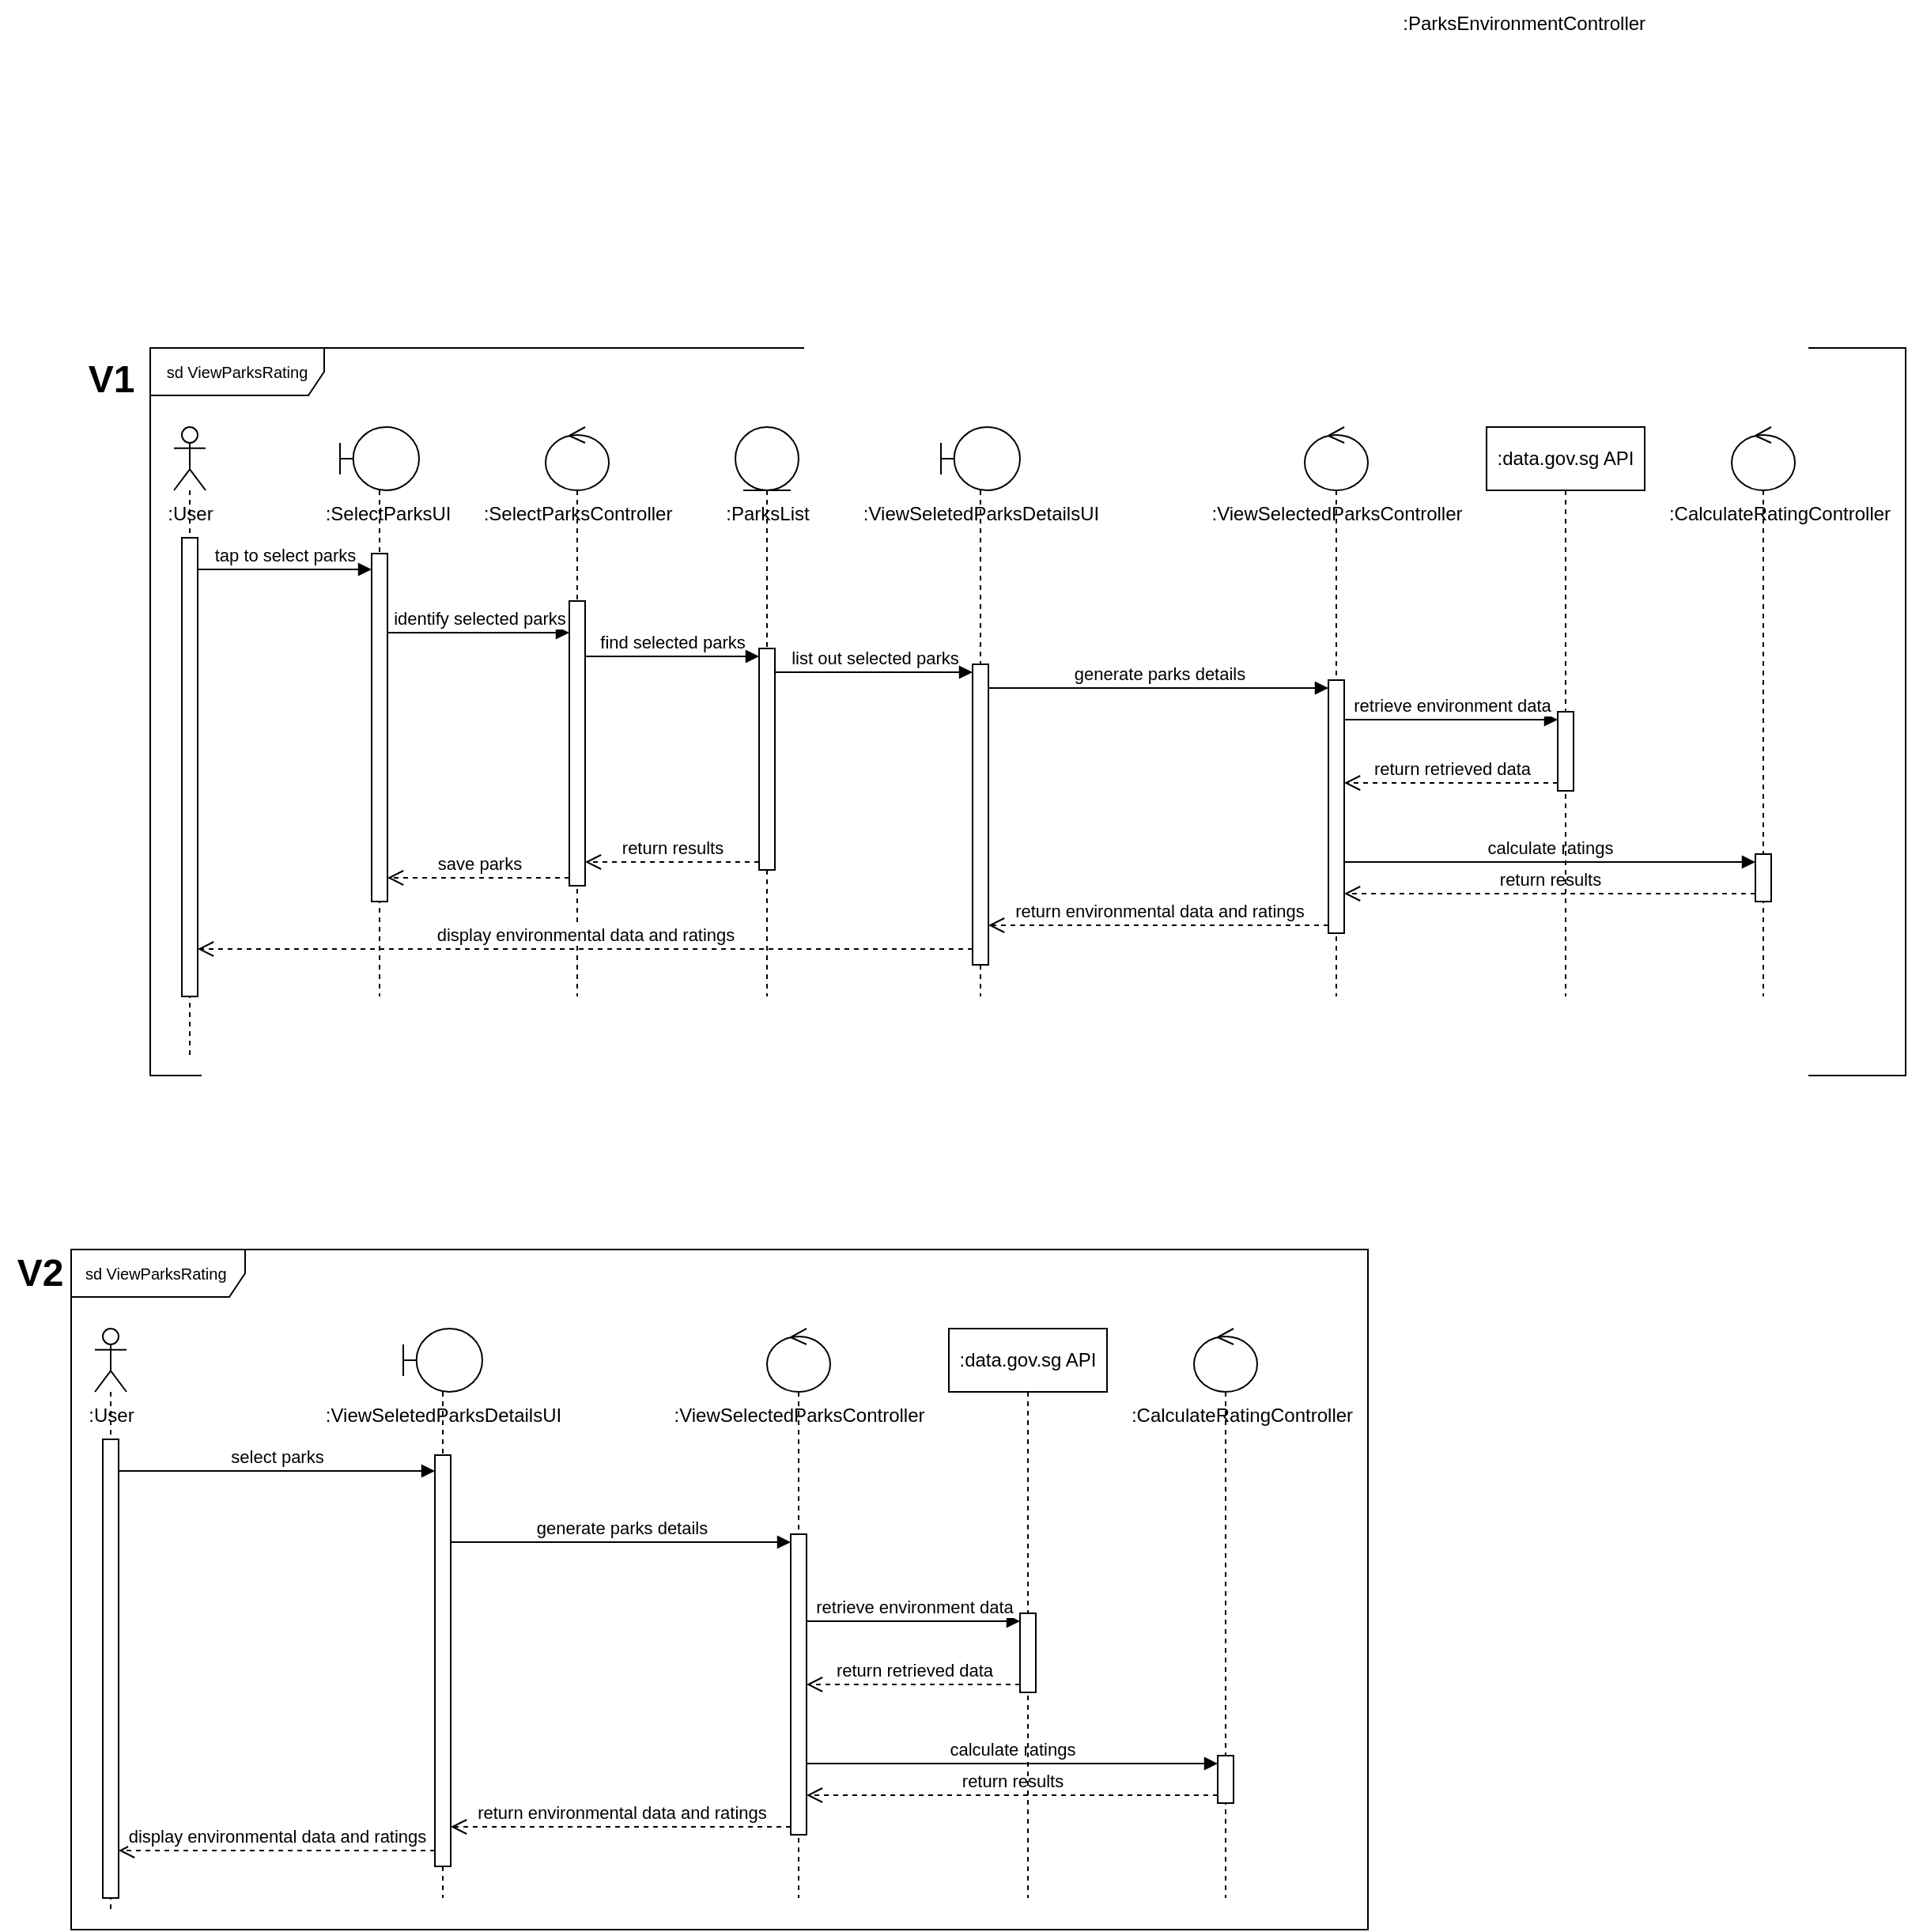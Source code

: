 <mxfile version="26.0.13" pages="2">
  <diagram name="ViewParksRating" id="2YBvvXClWsGukQMizWep">
    <mxGraphModel dx="2874" dy="780" grid="1" gridSize="10" guides="1" tooltips="1" connect="1" arrows="1" fold="1" page="1" pageScale="1" pageWidth="1200" pageHeight="1600" math="0" shadow="0">
      <root>
        <mxCell id="0" />
        <mxCell id="1" parent="0" />
        <mxCell id="URW-FmImd79woZnqxKxK-1" value="&lt;font style=&quot;font-size: 10px;&quot;&gt;sd ViewParksRating&lt;/font&gt;" style="shape=umlFrame;whiteSpace=wrap;html=1;pointerEvents=0;width=110;height=30;" parent="1" vertex="1">
          <mxGeometry x="-270" y="530" width="1110" height="460" as="geometry" />
        </mxCell>
        <mxCell id="URW-FmImd79woZnqxKxK-5" value="" style="shape=umlLifeline;perimeter=lifelinePerimeter;whiteSpace=wrap;html=1;container=1;dropTarget=0;collapsible=0;recursiveResize=0;outlineConnect=0;portConstraint=eastwest;newEdgeStyle={&quot;curved&quot;:0,&quot;rounded&quot;:0};participant=umlActor;" parent="1" vertex="1">
          <mxGeometry x="-255" y="580" width="20" height="400" as="geometry" />
        </mxCell>
        <mxCell id="URW-FmImd79woZnqxKxK-10" value="" style="html=1;points=[[0,0,0,0,5],[0,1,0,0,-5],[1,0,0,0,5],[1,1,0,0,-5]];perimeter=orthogonalPerimeter;outlineConnect=0;targetShapes=umlLifeline;portConstraint=eastwest;newEdgeStyle={&quot;curved&quot;:0,&quot;rounded&quot;:0};" parent="URW-FmImd79woZnqxKxK-5" vertex="1">
          <mxGeometry x="5" y="70" width="10" height="290" as="geometry" />
        </mxCell>
        <mxCell id="URW-FmImd79woZnqxKxK-7" value="" style="shape=umlLifeline;perimeter=lifelinePerimeter;whiteSpace=wrap;html=1;container=1;dropTarget=0;collapsible=0;recursiveResize=0;outlineConnect=0;portConstraint=eastwest;newEdgeStyle={&quot;curved&quot;:0,&quot;rounded&quot;:0};participant=umlBoundary;" parent="1" vertex="1">
          <mxGeometry x="-150" y="580" width="50" height="360" as="geometry" />
        </mxCell>
        <mxCell id="URW-FmImd79woZnqxKxK-15" value="" style="html=1;points=[[0,0,0,0,5],[0,1,0,0,-5],[1,0,0,0,5],[1,1,0,0,-5]];perimeter=orthogonalPerimeter;outlineConnect=0;targetShapes=umlLifeline;portConstraint=eastwest;newEdgeStyle={&quot;curved&quot;:0,&quot;rounded&quot;:0};" parent="URW-FmImd79woZnqxKxK-7" vertex="1">
          <mxGeometry x="20" y="80" width="10" height="220" as="geometry" />
        </mxCell>
        <mxCell id="URW-FmImd79woZnqxKxK-6" value=":User" style="text;html=1;align=center;verticalAlign=middle;resizable=0;points=[];autosize=1;strokeColor=none;fillColor=none;fontSize=12;" parent="1" vertex="1">
          <mxGeometry x="-270" y="620" width="50" height="30" as="geometry" />
        </mxCell>
        <mxCell id="URW-FmImd79woZnqxKxK-18" value=":SelectParksUI" style="text;html=1;align=center;verticalAlign=middle;resizable=0;points=[];autosize=1;strokeColor=none;fillColor=none;" parent="1" vertex="1">
          <mxGeometry x="-170" y="620" width="100" height="30" as="geometry" />
        </mxCell>
        <mxCell id="URW-FmImd79woZnqxKxK-22" value="" style="shape=umlLifeline;perimeter=lifelinePerimeter;whiteSpace=wrap;html=1;container=1;dropTarget=0;collapsible=0;recursiveResize=0;outlineConnect=0;portConstraint=eastwest;newEdgeStyle={&quot;curved&quot;:0,&quot;rounded&quot;:0};participant=umlControl;size=40;" parent="1" vertex="1">
          <mxGeometry x="-20" y="580" width="40" height="360" as="geometry" />
        </mxCell>
        <mxCell id="URW-FmImd79woZnqxKxK-31" value="" style="html=1;points=[[0,0,0,0,5],[0,1,0,0,-5],[1,0,0,0,5],[1,1,0,0,-5]];perimeter=orthogonalPerimeter;outlineConnect=0;targetShapes=umlLifeline;portConstraint=eastwest;newEdgeStyle={&quot;curved&quot;:0,&quot;rounded&quot;:0};" parent="URW-FmImd79woZnqxKxK-22" vertex="1">
          <mxGeometry x="15" y="110" width="10" height="180" as="geometry" />
        </mxCell>
        <mxCell id="URW-FmImd79woZnqxKxK-28" value=":ParksEnvironmentController&amp;nbsp;" style="text;html=1;align=center;verticalAlign=middle;resizable=0;points=[];autosize=1;strokeColor=none;fillColor=none;" parent="1" vertex="1">
          <mxGeometry x="510" y="310" width="180" height="30" as="geometry" />
        </mxCell>
        <mxCell id="URW-FmImd79woZnqxKxK-29" value=":SelectParksController" style="text;html=1;align=center;verticalAlign=middle;resizable=0;points=[];autosize=1;strokeColor=none;fillColor=none;" parent="1" vertex="1">
          <mxGeometry x="-70" y="620" width="140" height="30" as="geometry" />
        </mxCell>
        <mxCell id="URW-FmImd79woZnqxKxK-32" value="identify selected parks" style="html=1;verticalAlign=bottom;endArrow=block;curved=0;rounded=0;entryX=0;entryY=0;entryDx=0;entryDy=5;" parent="1" edge="1">
          <mxGeometry relative="1" as="geometry">
            <mxPoint x="-120" y="710.0" as="sourcePoint" />
            <mxPoint x="-5" y="710.0" as="targetPoint" />
          </mxGeometry>
        </mxCell>
        <mxCell id="URW-FmImd79woZnqxKxK-34" value="" style="shape=umlLifeline;perimeter=lifelinePerimeter;whiteSpace=wrap;html=1;container=1;dropTarget=0;collapsible=0;recursiveResize=0;outlineConnect=0;portConstraint=eastwest;newEdgeStyle={&quot;curved&quot;:0,&quot;rounded&quot;:0};participant=umlEntity;" parent="1" vertex="1">
          <mxGeometry x="100" y="580" width="40" height="360" as="geometry" />
        </mxCell>
        <mxCell id="rGYAIKC7JgB4Hh0c0iKE-3" value="" style="html=1;points=[[0,0,0,0,5],[0,1,0,0,-5],[1,0,0,0,5],[1,1,0,0,-5]];perimeter=orthogonalPerimeter;outlineConnect=0;targetShapes=umlLifeline;portConstraint=eastwest;newEdgeStyle={&quot;curved&quot;:0,&quot;rounded&quot;:0};" vertex="1" parent="URW-FmImd79woZnqxKxK-34">
          <mxGeometry x="15" y="140" width="10" height="140" as="geometry" />
        </mxCell>
        <mxCell id="URW-FmImd79woZnqxKxK-35" value=":ParksList" style="text;html=1;align=center;verticalAlign=middle;resizable=0;points=[];autosize=1;strokeColor=none;fillColor=none;" parent="1" vertex="1">
          <mxGeometry x="80" y="620" width="80" height="30" as="geometry" />
        </mxCell>
        <mxCell id="URW-FmImd79woZnqxKxK-36" value="" style="shape=umlLifeline;perimeter=lifelinePerimeter;whiteSpace=wrap;html=1;container=1;dropTarget=0;collapsible=0;recursiveResize=0;outlineConnect=0;portConstraint=eastwest;newEdgeStyle={&quot;curved&quot;:0,&quot;rounded&quot;:0};participant=umlBoundary;" parent="1" vertex="1">
          <mxGeometry x="230" y="580" width="50" height="360" as="geometry" />
        </mxCell>
        <mxCell id="rGYAIKC7JgB4Hh0c0iKE-12" value="" style="html=1;points=[[0,0,0,0,5],[0,1,0,0,-5],[1,0,0,0,5],[1,1,0,0,-5]];perimeter=orthogonalPerimeter;outlineConnect=0;targetShapes=umlLifeline;portConstraint=eastwest;newEdgeStyle={&quot;curved&quot;:0,&quot;rounded&quot;:0};" vertex="1" parent="URW-FmImd79woZnqxKxK-36">
          <mxGeometry x="20" y="150" width="10" height="190" as="geometry" />
        </mxCell>
        <mxCell id="URW-FmImd79woZnqxKxK-37" value=":ViewSeletedParksDetailsUI" style="text;html=1;align=center;verticalAlign=middle;resizable=0;points=[];autosize=1;strokeColor=none;fillColor=none;" parent="1" vertex="1">
          <mxGeometry x="170" y="620" width="170" height="30" as="geometry" />
        </mxCell>
        <mxCell id="URW-FmImd79woZnqxKxK-38" value="" style="shape=umlLifeline;perimeter=lifelinePerimeter;whiteSpace=wrap;html=1;container=1;dropTarget=0;collapsible=0;recursiveResize=0;outlineConnect=0;portConstraint=eastwest;newEdgeStyle={&quot;curved&quot;:0,&quot;rounded&quot;:0};participant=umlControl;" parent="1" vertex="1">
          <mxGeometry x="460" y="580" width="40" height="360" as="geometry" />
        </mxCell>
        <mxCell id="rGYAIKC7JgB4Hh0c0iKE-6" value="" style="html=1;points=[[0,0,0,0,5],[0,1,0,0,-5],[1,0,0,0,5],[1,1,0,0,-5]];perimeter=orthogonalPerimeter;outlineConnect=0;targetShapes=umlLifeline;portConstraint=eastwest;newEdgeStyle={&quot;curved&quot;:0,&quot;rounded&quot;:0};" vertex="1" parent="URW-FmImd79woZnqxKxK-38">
          <mxGeometry x="15" y="160" width="10" height="160" as="geometry" />
        </mxCell>
        <mxCell id="URW-FmImd79woZnqxKxK-39" value=":ViewSelectedParksController" style="text;html=1;align=center;verticalAlign=middle;resizable=0;points=[];autosize=1;strokeColor=none;fillColor=none;" parent="1" vertex="1">
          <mxGeometry x="390" y="620" width="180" height="30" as="geometry" />
        </mxCell>
        <mxCell id="rGYAIKC7JgB4Hh0c0iKE-1" value="" style="shape=umlLifeline;perimeter=lifelinePerimeter;whiteSpace=wrap;html=1;container=1;dropTarget=0;collapsible=0;recursiveResize=0;outlineConnect=0;portConstraint=eastwest;newEdgeStyle={&quot;curved&quot;:0,&quot;rounded&quot;:0};participant=umlControl;" vertex="1" parent="1">
          <mxGeometry x="730" y="580" width="40" height="360" as="geometry" />
        </mxCell>
        <mxCell id="rGYAIKC7JgB4Hh0c0iKE-15" value="" style="html=1;points=[[0,0,0,0,5],[0,1,0,0,-5],[1,0,0,0,5],[1,1,0,0,-5]];perimeter=orthogonalPerimeter;outlineConnect=0;targetShapes=umlLifeline;portConstraint=eastwest;newEdgeStyle={&quot;curved&quot;:0,&quot;rounded&quot;:0};" vertex="1" parent="rGYAIKC7JgB4Hh0c0iKE-1">
          <mxGeometry x="15" y="270" width="10" height="30" as="geometry" />
        </mxCell>
        <mxCell id="rGYAIKC7JgB4Hh0c0iKE-2" value=":CalculateRatingController" style="text;html=1;align=center;verticalAlign=middle;resizable=0;points=[];autosize=1;strokeColor=none;fillColor=none;" vertex="1" parent="1">
          <mxGeometry x="680" y="620" width="160" height="30" as="geometry" />
        </mxCell>
        <mxCell id="URW-FmImd79woZnqxKxK-27" value="return retrieved data" style="html=1;verticalAlign=bottom;endArrow=open;dashed=1;endSize=8;curved=0;rounded=0;exitX=0;exitY=1;exitDx=0;exitDy=-5;" parent="1" edge="1" target="rGYAIKC7JgB4Hh0c0iKE-6">
          <mxGeometry relative="1" as="geometry">
            <mxPoint x="550" y="835" as="targetPoint" />
            <mxPoint x="620" y="805" as="sourcePoint" />
          </mxGeometry>
        </mxCell>
        <mxCell id="URW-FmImd79woZnqxKxK-26" value="retrieve environment data" style="html=1;verticalAlign=bottom;endArrow=block;curved=0;rounded=0;entryX=0;entryY=0;entryDx=0;entryDy=5;" parent="1" edge="1" source="rGYAIKC7JgB4Hh0c0iKE-6">
          <mxGeometry relative="1" as="geometry">
            <mxPoint x="490" y="765" as="sourcePoint" />
            <mxPoint x="620" y="765" as="targetPoint" />
          </mxGeometry>
        </mxCell>
        <mxCell id="URW-FmImd79woZnqxKxK-33" value="save parks" style="html=1;verticalAlign=bottom;endArrow=open;dashed=1;endSize=8;curved=0;rounded=0;exitX=0;exitY=1;exitDx=0;exitDy=-5;" parent="1" source="URW-FmImd79woZnqxKxK-31" edge="1" target="URW-FmImd79woZnqxKxK-15">
          <mxGeometry relative="1" as="geometry">
            <mxPoint x="-75" y="765" as="targetPoint" />
          </mxGeometry>
        </mxCell>
        <mxCell id="rGYAIKC7JgB4Hh0c0iKE-4" value="find selected parks" style="html=1;verticalAlign=bottom;endArrow=block;curved=0;rounded=0;entryX=0;entryY=0;entryDx=0;entryDy=5;" edge="1" target="rGYAIKC7JgB4Hh0c0iKE-3" parent="1" source="URW-FmImd79woZnqxKxK-31">
          <mxGeometry relative="1" as="geometry">
            <mxPoint x="10" y="725" as="sourcePoint" />
            <mxPoint as="offset" />
          </mxGeometry>
        </mxCell>
        <mxCell id="rGYAIKC7JgB4Hh0c0iKE-5" value="return results" style="html=1;verticalAlign=bottom;endArrow=open;dashed=1;endSize=8;curved=0;rounded=0;exitX=0;exitY=1;exitDx=0;exitDy=-5;" edge="1" source="rGYAIKC7JgB4Hh0c0iKE-3" parent="1" target="URW-FmImd79woZnqxKxK-31">
          <mxGeometry relative="1" as="geometry">
            <mxPoint x="45" y="795" as="targetPoint" />
          </mxGeometry>
        </mxCell>
        <mxCell id="rGYAIKC7JgB4Hh0c0iKE-7" value="generate parks details" style="html=1;verticalAlign=bottom;endArrow=block;curved=0;rounded=0;entryX=0;entryY=0;entryDx=0;entryDy=5;" edge="1" target="rGYAIKC7JgB4Hh0c0iKE-6" parent="1" source="rGYAIKC7JgB4Hh0c0iKE-12">
          <mxGeometry relative="1" as="geometry">
            <mxPoint x="185" y="745" as="sourcePoint" />
          </mxGeometry>
        </mxCell>
        <mxCell id="rGYAIKC7JgB4Hh0c0iKE-8" value="return environmental data and ratings" style="html=1;verticalAlign=bottom;endArrow=open;dashed=1;endSize=8;curved=0;rounded=0;exitX=0;exitY=1;exitDx=0;exitDy=-5;" edge="1" source="rGYAIKC7JgB4Hh0c0iKE-6" parent="1" target="rGYAIKC7JgB4Hh0c0iKE-12">
          <mxGeometry relative="1" as="geometry">
            <mxPoint x="185" y="815" as="targetPoint" />
          </mxGeometry>
        </mxCell>
        <mxCell id="rGYAIKC7JgB4Hh0c0iKE-13" value="list out selected parks" style="html=1;verticalAlign=bottom;endArrow=block;curved=0;rounded=0;entryX=0;entryY=0;entryDx=0;entryDy=5;" edge="1" target="rGYAIKC7JgB4Hh0c0iKE-12" parent="1" source="rGYAIKC7JgB4Hh0c0iKE-3">
          <mxGeometry relative="1" as="geometry">
            <mxPoint x="160" y="760" as="sourcePoint" />
          </mxGeometry>
        </mxCell>
        <mxCell id="rGYAIKC7JgB4Hh0c0iKE-16" value="calculate ratings" style="html=1;verticalAlign=bottom;endArrow=block;curved=0;rounded=0;entryX=0;entryY=0;entryDx=0;entryDy=5;" edge="1" target="rGYAIKC7JgB4Hh0c0iKE-15" parent="1" source="rGYAIKC7JgB4Hh0c0iKE-6">
          <mxGeometry relative="1" as="geometry">
            <mxPoint x="675" y="795" as="sourcePoint" />
          </mxGeometry>
        </mxCell>
        <mxCell id="rGYAIKC7JgB4Hh0c0iKE-17" value="return results" style="html=1;verticalAlign=bottom;endArrow=open;dashed=1;endSize=8;curved=0;rounded=0;exitX=0;exitY=1;exitDx=0;exitDy=-5;" edge="1" source="rGYAIKC7JgB4Hh0c0iKE-15" parent="1" target="rGYAIKC7JgB4Hh0c0iKE-6">
          <mxGeometry relative="1" as="geometry">
            <mxPoint x="675" y="865" as="targetPoint" />
          </mxGeometry>
        </mxCell>
        <mxCell id="rGYAIKC7JgB4Hh0c0iKE-18" value="&lt;span style=&quot;text-wrap-mode: nowrap;&quot;&gt;:data.gov.sg API&lt;/span&gt;" style="shape=umlLifeline;perimeter=lifelinePerimeter;whiteSpace=wrap;html=1;container=1;dropTarget=0;collapsible=0;recursiveResize=0;outlineConnect=0;portConstraint=eastwest;newEdgeStyle={&quot;curved&quot;:0,&quot;rounded&quot;:0};" vertex="1" parent="1">
          <mxGeometry x="575" y="580" width="100" height="360" as="geometry" />
        </mxCell>
        <mxCell id="rGYAIKC7JgB4Hh0c0iKE-20" value="" style="html=1;points=[[0,0,0,0,5],[0,1,0,0,-5],[1,0,0,0,5],[1,1,0,0,-5]];perimeter=orthogonalPerimeter;outlineConnect=0;targetShapes=umlLifeline;portConstraint=eastwest;newEdgeStyle={&quot;curved&quot;:0,&quot;rounded&quot;:0};" vertex="1" parent="rGYAIKC7JgB4Hh0c0iKE-18">
          <mxGeometry x="45" y="180" width="10" height="50" as="geometry" />
        </mxCell>
        <mxCell id="rGYAIKC7JgB4Hh0c0iKE-23" value="tap to select parks" style="html=1;verticalAlign=bottom;endArrow=block;curved=0;rounded=0;" edge="1" parent="1">
          <mxGeometry width="80" relative="1" as="geometry">
            <mxPoint x="-240" y="670" as="sourcePoint" />
            <mxPoint x="-130" y="670" as="targetPoint" />
          </mxGeometry>
        </mxCell>
        <mxCell id="5LRAVT2KWVwg8xesLyph-1" value="display environmental data and ratings" style="html=1;verticalAlign=bottom;endArrow=open;dashed=1;endSize=8;curved=0;rounded=0;" edge="1" parent="1">
          <mxGeometry relative="1" as="geometry">
            <mxPoint x="-240" y="910" as="targetPoint" />
            <mxPoint x="250" y="910" as="sourcePoint" />
          </mxGeometry>
        </mxCell>
        <mxCell id="5LRAVT2KWVwg8xesLyph-2" value="&lt;font style=&quot;font-size: 10px;&quot;&gt;sd ViewParksRating&amp;nbsp;&lt;/font&gt;" style="shape=umlFrame;whiteSpace=wrap;html=1;pointerEvents=0;width=110;height=30;" vertex="1" parent="1">
          <mxGeometry x="-320" y="1100" width="820" height="430" as="geometry" />
        </mxCell>
        <mxCell id="5LRAVT2KWVwg8xesLyph-3" value="" style="shape=umlLifeline;perimeter=lifelinePerimeter;whiteSpace=wrap;html=1;container=1;dropTarget=0;collapsible=0;recursiveResize=0;outlineConnect=0;portConstraint=eastwest;newEdgeStyle={&quot;curved&quot;:0,&quot;rounded&quot;:0};participant=umlActor;" vertex="1" parent="1">
          <mxGeometry x="-305" y="1150" width="20" height="370" as="geometry" />
        </mxCell>
        <mxCell id="5LRAVT2KWVwg8xesLyph-4" value="" style="html=1;points=[[0,0,0,0,5],[0,1,0,0,-5],[1,0,0,0,5],[1,1,0,0,-5]];perimeter=orthogonalPerimeter;outlineConnect=0;targetShapes=umlLifeline;portConstraint=eastwest;newEdgeStyle={&quot;curved&quot;:0,&quot;rounded&quot;:0};" vertex="1" parent="5LRAVT2KWVwg8xesLyph-3">
          <mxGeometry x="5" y="70" width="10" height="290" as="geometry" />
        </mxCell>
        <mxCell id="5LRAVT2KWVwg8xesLyph-7" value=":User" style="text;html=1;align=center;verticalAlign=middle;resizable=0;points=[];autosize=1;strokeColor=none;fillColor=none;fontSize=12;" vertex="1" parent="1">
          <mxGeometry x="-320" y="1190" width="50" height="30" as="geometry" />
        </mxCell>
        <mxCell id="5LRAVT2KWVwg8xesLyph-16" value="" style="shape=umlLifeline;perimeter=lifelinePerimeter;whiteSpace=wrap;html=1;container=1;dropTarget=0;collapsible=0;recursiveResize=0;outlineConnect=0;portConstraint=eastwest;newEdgeStyle={&quot;curved&quot;:0,&quot;rounded&quot;:0};participant=umlBoundary;" vertex="1" parent="1">
          <mxGeometry x="-110" y="1150" width="50" height="360" as="geometry" />
        </mxCell>
        <mxCell id="5LRAVT2KWVwg8xesLyph-17" value="" style="html=1;points=[[0,0,0,0,5],[0,1,0,0,-5],[1,0,0,0,5],[1,1,0,0,-5]];perimeter=orthogonalPerimeter;outlineConnect=0;targetShapes=umlLifeline;portConstraint=eastwest;newEdgeStyle={&quot;curved&quot;:0,&quot;rounded&quot;:0};" vertex="1" parent="5LRAVT2KWVwg8xesLyph-16">
          <mxGeometry x="20" y="80" width="10" height="260" as="geometry" />
        </mxCell>
        <mxCell id="5LRAVT2KWVwg8xesLyph-18" value=":ViewSeletedParksDetailsUI" style="text;html=1;align=center;verticalAlign=middle;resizable=0;points=[];autosize=1;strokeColor=none;fillColor=none;" vertex="1" parent="1">
          <mxGeometry x="-170" y="1190" width="170" height="30" as="geometry" />
        </mxCell>
        <mxCell id="5LRAVT2KWVwg8xesLyph-19" value="" style="shape=umlLifeline;perimeter=lifelinePerimeter;whiteSpace=wrap;html=1;container=1;dropTarget=0;collapsible=0;recursiveResize=0;outlineConnect=0;portConstraint=eastwest;newEdgeStyle={&quot;curved&quot;:0,&quot;rounded&quot;:0};participant=umlControl;" vertex="1" parent="1">
          <mxGeometry x="120" y="1150" width="40" height="360" as="geometry" />
        </mxCell>
        <mxCell id="5LRAVT2KWVwg8xesLyph-20" value="" style="html=1;points=[[0,0,0,0,5],[0,1,0,0,-5],[1,0,0,0,5],[1,1,0,0,-5]];perimeter=orthogonalPerimeter;outlineConnect=0;targetShapes=umlLifeline;portConstraint=eastwest;newEdgeStyle={&quot;curved&quot;:0,&quot;rounded&quot;:0};" vertex="1" parent="5LRAVT2KWVwg8xesLyph-19">
          <mxGeometry x="15" y="130" width="10" height="190" as="geometry" />
        </mxCell>
        <mxCell id="5LRAVT2KWVwg8xesLyph-21" value=":ViewSelectedParksController" style="text;html=1;align=center;verticalAlign=middle;resizable=0;points=[];autosize=1;strokeColor=none;fillColor=none;" vertex="1" parent="1">
          <mxGeometry x="50" y="1190" width="180" height="30" as="geometry" />
        </mxCell>
        <mxCell id="5LRAVT2KWVwg8xesLyph-22" value="" style="shape=umlLifeline;perimeter=lifelinePerimeter;whiteSpace=wrap;html=1;container=1;dropTarget=0;collapsible=0;recursiveResize=0;outlineConnect=0;portConstraint=eastwest;newEdgeStyle={&quot;curved&quot;:0,&quot;rounded&quot;:0};participant=umlControl;" vertex="1" parent="1">
          <mxGeometry x="390" y="1150" width="40" height="360" as="geometry" />
        </mxCell>
        <mxCell id="5LRAVT2KWVwg8xesLyph-23" value="" style="html=1;points=[[0,0,0,0,5],[0,1,0,0,-5],[1,0,0,0,5],[1,1,0,0,-5]];perimeter=orthogonalPerimeter;outlineConnect=0;targetShapes=umlLifeline;portConstraint=eastwest;newEdgeStyle={&quot;curved&quot;:0,&quot;rounded&quot;:0};" vertex="1" parent="5LRAVT2KWVwg8xesLyph-22">
          <mxGeometry x="15" y="270" width="10" height="30" as="geometry" />
        </mxCell>
        <mxCell id="5LRAVT2KWVwg8xesLyph-24" value=":CalculateRatingController" style="text;html=1;align=center;verticalAlign=middle;resizable=0;points=[];autosize=1;strokeColor=none;fillColor=none;" vertex="1" parent="1">
          <mxGeometry x="340" y="1190" width="160" height="30" as="geometry" />
        </mxCell>
        <mxCell id="5LRAVT2KWVwg8xesLyph-25" value="return retrieved data" style="html=1;verticalAlign=bottom;endArrow=open;dashed=1;endSize=8;curved=0;rounded=0;exitX=0;exitY=1;exitDx=0;exitDy=-5;" edge="1" parent="1" target="5LRAVT2KWVwg8xesLyph-20">
          <mxGeometry relative="1" as="geometry">
            <mxPoint x="210" y="1405" as="targetPoint" />
            <mxPoint x="280" y="1375" as="sourcePoint" />
          </mxGeometry>
        </mxCell>
        <mxCell id="5LRAVT2KWVwg8xesLyph-26" value="retrieve environment data" style="html=1;verticalAlign=bottom;endArrow=block;curved=0;rounded=0;entryX=0;entryY=0;entryDx=0;entryDy=5;" edge="1" parent="1" source="5LRAVT2KWVwg8xesLyph-20">
          <mxGeometry relative="1" as="geometry">
            <mxPoint x="150" y="1335" as="sourcePoint" />
            <mxPoint x="280" y="1335" as="targetPoint" />
          </mxGeometry>
        </mxCell>
        <mxCell id="5LRAVT2KWVwg8xesLyph-30" value="generate parks details" style="html=1;verticalAlign=bottom;endArrow=block;curved=0;rounded=0;entryX=0;entryY=0;entryDx=0;entryDy=5;" edge="1" parent="1" source="5LRAVT2KWVwg8xesLyph-17" target="5LRAVT2KWVwg8xesLyph-20">
          <mxGeometry relative="1" as="geometry">
            <mxPoint x="-155" y="1315" as="sourcePoint" />
          </mxGeometry>
        </mxCell>
        <mxCell id="5LRAVT2KWVwg8xesLyph-31" value="return environmental data and ratings" style="html=1;verticalAlign=bottom;endArrow=open;dashed=1;endSize=8;curved=0;rounded=0;exitX=0;exitY=1;exitDx=0;exitDy=-5;" edge="1" parent="1" source="5LRAVT2KWVwg8xesLyph-20" target="5LRAVT2KWVwg8xesLyph-17">
          <mxGeometry relative="1" as="geometry">
            <mxPoint x="-155" y="1385" as="targetPoint" />
          </mxGeometry>
        </mxCell>
        <mxCell id="5LRAVT2KWVwg8xesLyph-33" value="calculate ratings" style="html=1;verticalAlign=bottom;endArrow=block;curved=0;rounded=0;entryX=0;entryY=0;entryDx=0;entryDy=5;" edge="1" parent="1" source="5LRAVT2KWVwg8xesLyph-20" target="5LRAVT2KWVwg8xesLyph-23">
          <mxGeometry relative="1" as="geometry">
            <mxPoint x="335" y="1365" as="sourcePoint" />
          </mxGeometry>
        </mxCell>
        <mxCell id="5LRAVT2KWVwg8xesLyph-34" value="return results" style="html=1;verticalAlign=bottom;endArrow=open;dashed=1;endSize=8;curved=0;rounded=0;exitX=0;exitY=1;exitDx=0;exitDy=-5;" edge="1" parent="1" source="5LRAVT2KWVwg8xesLyph-23" target="5LRAVT2KWVwg8xesLyph-20">
          <mxGeometry relative="1" as="geometry">
            <mxPoint x="335" y="1435" as="targetPoint" />
          </mxGeometry>
        </mxCell>
        <mxCell id="5LRAVT2KWVwg8xesLyph-35" value="&lt;span style=&quot;text-wrap-mode: nowrap;&quot;&gt;:data.gov.sg API&lt;/span&gt;" style="shape=umlLifeline;perimeter=lifelinePerimeter;whiteSpace=wrap;html=1;container=1;dropTarget=0;collapsible=0;recursiveResize=0;outlineConnect=0;portConstraint=eastwest;newEdgeStyle={&quot;curved&quot;:0,&quot;rounded&quot;:0};" vertex="1" parent="1">
          <mxGeometry x="235" y="1150" width="100" height="360" as="geometry" />
        </mxCell>
        <mxCell id="5LRAVT2KWVwg8xesLyph-36" value="" style="html=1;points=[[0,0,0,0,5],[0,1,0,0,-5],[1,0,0,0,5],[1,1,0,0,-5]];perimeter=orthogonalPerimeter;outlineConnect=0;targetShapes=umlLifeline;portConstraint=eastwest;newEdgeStyle={&quot;curved&quot;:0,&quot;rounded&quot;:0};" vertex="1" parent="5LRAVT2KWVwg8xesLyph-35">
          <mxGeometry x="45" y="180" width="10" height="50" as="geometry" />
        </mxCell>
        <mxCell id="5LRAVT2KWVwg8xesLyph-37" value="select parks" style="html=1;verticalAlign=bottom;endArrow=block;curved=0;rounded=0;" edge="1" parent="1" target="5LRAVT2KWVwg8xesLyph-17">
          <mxGeometry width="80" relative="1" as="geometry">
            <mxPoint x="-290" y="1240" as="sourcePoint" />
            <mxPoint x="-180" y="1240" as="targetPoint" />
          </mxGeometry>
        </mxCell>
        <mxCell id="5LRAVT2KWVwg8xesLyph-38" value="display environmental data and ratings" style="html=1;verticalAlign=bottom;endArrow=open;dashed=1;endSize=8;curved=0;rounded=0;" edge="1" parent="1" source="5LRAVT2KWVwg8xesLyph-17">
          <mxGeometry relative="1" as="geometry">
            <mxPoint x="-290" y="1480" as="targetPoint" />
            <mxPoint x="200" y="1480" as="sourcePoint" />
          </mxGeometry>
        </mxCell>
        <mxCell id="5LRAVT2KWVwg8xesLyph-42" value="&lt;b&gt;&lt;font style=&quot;font-size: 24px;&quot;&gt;V2&lt;/font&gt;&lt;/b&gt;" style="text;html=1;align=center;verticalAlign=middle;resizable=0;points=[];autosize=1;strokeColor=none;fillColor=none;" vertex="1" parent="1">
          <mxGeometry x="-365" y="1095" width="50" height="40" as="geometry" />
        </mxCell>
        <mxCell id="5LRAVT2KWVwg8xesLyph-43" value="&lt;b&gt;&lt;font style=&quot;font-size: 24px;&quot;&gt;V1&lt;/font&gt;&lt;/b&gt;" style="text;html=1;align=center;verticalAlign=middle;resizable=0;points=[];autosize=1;strokeColor=none;fillColor=none;" vertex="1" parent="1">
          <mxGeometry x="-320" y="530" width="50" height="40" as="geometry" />
        </mxCell>
      </root>
    </mxGraphModel>
  </diagram>
  <diagram id="0iObIfDYAEfxCj2d-u7H" name="Login">
    <mxGraphModel dx="2595" dy="650" grid="1" gridSize="10" guides="1" tooltips="1" connect="1" arrows="1" fold="1" page="1" pageScale="1" pageWidth="1200" pageHeight="1600" math="0" shadow="0">
      <root>
        <mxCell id="0" />
        <mxCell id="1" parent="0" />
        <mxCell id="km_z0ZgB3tQhdN6OHfxL-1" value="&lt;font style=&quot;font-size: 10px;&quot;&gt;sd Login&lt;/font&gt;" style="shape=umlFrame;whiteSpace=wrap;html=1;pointerEvents=0;width=110;height=30;" vertex="1" parent="1">
          <mxGeometry x="-390" y="530" width="640" height="550" as="geometry" />
        </mxCell>
        <mxCell id="km_z0ZgB3tQhdN6OHfxL-2" value="" style="shape=umlLifeline;perimeter=lifelinePerimeter;whiteSpace=wrap;html=1;container=1;dropTarget=0;collapsible=0;recursiveResize=0;outlineConnect=0;portConstraint=eastwest;newEdgeStyle={&quot;curved&quot;:0,&quot;rounded&quot;:0};participant=umlActor;" vertex="1" parent="1">
          <mxGeometry x="-265" y="580" width="20" height="490" as="geometry" />
        </mxCell>
        <mxCell id="km_z0ZgB3tQhdN6OHfxL-3" value="" style="html=1;points=[[0,0,0,0,5],[0,1,0,0,-5],[1,0,0,0,5],[1,1,0,0,-5]];perimeter=orthogonalPerimeter;outlineConnect=0;targetShapes=umlLifeline;portConstraint=eastwest;newEdgeStyle={&quot;curved&quot;:0,&quot;rounded&quot;:0};" vertex="1" parent="km_z0ZgB3tQhdN6OHfxL-2">
          <mxGeometry x="5" y="70" width="10" height="400" as="geometry" />
        </mxCell>
        <mxCell id="km_z0ZgB3tQhdN6OHfxL-4" value="" style="shape=umlLifeline;perimeter=lifelinePerimeter;whiteSpace=wrap;html=1;container=1;dropTarget=0;collapsible=0;recursiveResize=0;outlineConnect=0;portConstraint=eastwest;newEdgeStyle={&quot;curved&quot;:0,&quot;rounded&quot;:0};participant=umlBoundary;" vertex="1" parent="1">
          <mxGeometry x="-100" y="580" width="50" height="490" as="geometry" />
        </mxCell>
        <mxCell id="km_z0ZgB3tQhdN6OHfxL-5" value="" style="html=1;points=[[0,0,0,0,5],[0,1,0,0,-5],[1,0,0,0,5],[1,1,0,0,-5]];perimeter=orthogonalPerimeter;outlineConnect=0;targetShapes=umlLifeline;portConstraint=eastwest;newEdgeStyle={&quot;curved&quot;:0,&quot;rounded&quot;:0};" vertex="1" parent="km_z0ZgB3tQhdN6OHfxL-4">
          <mxGeometry x="20" y="90" width="10" height="170" as="geometry" />
        </mxCell>
        <mxCell id="km_z0ZgB3tQhdN6OHfxL-6" value=":User" style="text;html=1;align=center;verticalAlign=middle;resizable=0;points=[];autosize=1;strokeColor=none;fillColor=none;fontSize=12;" vertex="1" parent="1">
          <mxGeometry x="-280" y="620" width="50" height="30" as="geometry" />
        </mxCell>
        <mxCell id="km_z0ZgB3tQhdN6OHfxL-7" value=":LoginUI" style="text;html=1;align=center;verticalAlign=middle;resizable=0;points=[];autosize=1;strokeColor=none;fillColor=none;" vertex="1" parent="1">
          <mxGeometry x="-105" y="620" width="70" height="30" as="geometry" />
        </mxCell>
        <mxCell id="km_z0ZgB3tQhdN6OHfxL-8" value="" style="shape=umlLifeline;perimeter=lifelinePerimeter;whiteSpace=wrap;html=1;container=1;dropTarget=0;collapsible=0;recursiveResize=0;outlineConnect=0;portConstraint=eastwest;newEdgeStyle={&quot;curved&quot;:0,&quot;rounded&quot;:0};participant=umlControl;size=40;" vertex="1" parent="1">
          <mxGeometry x="30" y="580" width="40" height="490" as="geometry" />
        </mxCell>
        <mxCell id="km_z0ZgB3tQhdN6OHfxL-9" value="" style="html=1;points=[[0,0,0,0,5],[0,1,0,0,-5],[1,0,0,0,5],[1,1,0,0,-5]];perimeter=orthogonalPerimeter;outlineConnect=0;targetShapes=umlLifeline;portConstraint=eastwest;newEdgeStyle={&quot;curved&quot;:0,&quot;rounded&quot;:0};" vertex="1" parent="km_z0ZgB3tQhdN6OHfxL-8">
          <mxGeometry x="15" y="110" width="10" height="140" as="geometry" />
        </mxCell>
        <mxCell id="km_z0ZgB3tQhdN6OHfxL-10" value=":LoginController" style="text;html=1;align=center;verticalAlign=middle;resizable=0;points=[];autosize=1;strokeColor=none;fillColor=none;" vertex="1" parent="1">
          <mxGeometry x="-5" y="620" width="110" height="30" as="geometry" />
        </mxCell>
        <mxCell id="km_z0ZgB3tQhdN6OHfxL-11" value="validate user" style="html=1;verticalAlign=bottom;endArrow=block;curved=0;rounded=0;entryX=0;entryY=0;entryDx=0;entryDy=5;" edge="1" parent="1" source="km_z0ZgB3tQhdN6OHfxL-5" target="km_z0ZgB3tQhdN6OHfxL-9">
          <mxGeometry relative="1" as="geometry">
            <mxPoint x="-25" y="695" as="sourcePoint" />
          </mxGeometry>
        </mxCell>
        <mxCell id="km_z0ZgB3tQhdN6OHfxL-14" value=":GoogleAccountServer" style="text;html=1;align=center;verticalAlign=middle;resizable=0;points=[];autosize=1;strokeColor=none;fillColor=none;" vertex="1" parent="1">
          <mxGeometry x="90" y="620" width="140" height="30" as="geometry" />
        </mxCell>
        <mxCell id="km_z0ZgB3tQhdN6OHfxL-26" value="clear password box and inform&lt;div&gt;user email/pw incorrect&lt;/div&gt;" style="html=1;verticalAlign=bottom;endArrow=open;dashed=1;endSize=8;curved=0;rounded=0;" edge="1" parent="1">
          <mxGeometry x="-0.059" relative="1" as="geometry">
            <mxPoint x="-249.46" y="1030" as="targetPoint" />
            <mxPoint x="-79.46" y="1030" as="sourcePoint" />
            <mxPoint as="offset" />
          </mxGeometry>
        </mxCell>
        <mxCell id="km_z0ZgB3tQhdN6OHfxL-28" value="authencation" style="html=1;verticalAlign=bottom;endArrow=block;curved=0;rounded=0;" edge="1" parent="1">
          <mxGeometry relative="1" as="geometry">
            <mxPoint x="55" y="710" as="sourcePoint" />
            <mxPoint as="offset" />
            <mxPoint x="155" y="710" as="targetPoint" />
          </mxGeometry>
        </mxCell>
        <mxCell id="km_z0ZgB3tQhdN6OHfxL-29" value="authencation pass" style="html=1;verticalAlign=bottom;endArrow=open;dashed=1;endSize=8;curved=0;rounded=0;" edge="1" parent="1">
          <mxGeometry relative="1" as="geometry">
            <mxPoint x="55.54" y="900" as="targetPoint" />
            <mxPoint x="155.54" y="900.0" as="sourcePoint" />
            <mxPoint as="offset" />
          </mxGeometry>
        </mxCell>
        <mxCell id="km_z0ZgB3tQhdN6OHfxL-37" value="input email and password" style="html=1;verticalAlign=bottom;endArrow=block;curved=0;rounded=0;" edge="1" parent="1">
          <mxGeometry width="80" relative="1" as="geometry">
            <mxPoint x="-250" y="680" as="sourcePoint" />
            <mxPoint x="-80" y="680" as="targetPoint" />
          </mxGeometry>
        </mxCell>
        <mxCell id="km_z0ZgB3tQhdN6OHfxL-42" value="" style="shape=umlLifeline;perimeter=lifelinePerimeter;whiteSpace=wrap;html=1;container=1;dropTarget=0;collapsible=0;recursiveResize=0;outlineConnect=0;portConstraint=eastwest;newEdgeStyle={&quot;curved&quot;:0,&quot;rounded&quot;:0};participant=umlEntity;" vertex="1" parent="1">
          <mxGeometry x="140" y="580" width="40" height="490" as="geometry" />
        </mxCell>
        <mxCell id="Fulu9amfF-vcKD1iyTps-1" value="" style="html=1;points=[[0,0,0,0,5],[0,1,0,0,-5],[1,0,0,0,5],[1,1,0,0,-5]];perimeter=orthogonalPerimeter;outlineConnect=0;targetShapes=umlLifeline;portConstraint=eastwest;newEdgeStyle={&quot;curved&quot;:0,&quot;rounded&quot;:0};" vertex="1" parent="km_z0ZgB3tQhdN6OHfxL-42">
          <mxGeometry x="15" y="120" width="10" height="350" as="geometry" />
        </mxCell>
        <mxCell id="2aG0f4W7irm4YghDsWL_-1" value="alt" style="shape=umlFrame;whiteSpace=wrap;html=1;pointerEvents=0;" vertex="1" parent="1">
          <mxGeometry x="-339.46" y="860" width="540" height="200" as="geometry" />
        </mxCell>
        <mxCell id="gb5Qcb3uM6Mw1Nb6adZr-1" value="authencation fail" style="html=1;verticalAlign=bottom;endArrow=open;dashed=1;endSize=8;curved=0;rounded=0;" edge="1" parent="1">
          <mxGeometry relative="1" as="geometry">
            <mxPoint x="55.54" y="980" as="targetPoint" />
            <mxPoint x="155.54" y="980" as="sourcePoint" />
            <mxPoint as="offset" />
          </mxGeometry>
        </mxCell>
        <mxCell id="gb5Qcb3uM6Mw1Nb6adZr-2" value="" style="html=1;points=[[0,0,0,0,5],[0,1,0,0,-5],[1,0,0,0,5],[1,1,0,0,-5]];perimeter=orthogonalPerimeter;outlineConnect=0;targetShapes=umlLifeline;portConstraint=eastwest;newEdgeStyle={&quot;curved&quot;:0,&quot;rounded&quot;:0};" vertex="1" parent="1">
          <mxGeometry x="45.54" y="880" width="10" height="60" as="geometry" />
        </mxCell>
        <mxCell id="gb5Qcb3uM6Mw1Nb6adZr-3" value="login successfully" style="html=1;verticalAlign=bottom;endArrow=open;dashed=1;endSize=8;curved=0;rounded=0;" edge="1" parent="1">
          <mxGeometry relative="1" as="geometry">
            <mxPoint x="-69.46" y="909.58" as="targetPoint" />
            <mxPoint x="45.54" y="909.58" as="sourcePoint" />
            <mxPoint as="offset" />
          </mxGeometry>
        </mxCell>
        <mxCell id="gb5Qcb3uM6Mw1Nb6adZr-4" value="" style="endArrow=none;dashed=1;html=1;rounded=0;entryX=1;entryY=0.5;entryDx=0;entryDy=0;entryPerimeter=0;exitX=-0.002;exitY=0.504;exitDx=0;exitDy=0;exitPerimeter=0;" edge="1" parent="1" source="2aG0f4W7irm4YghDsWL_-1" target="2aG0f4W7irm4YghDsWL_-1">
          <mxGeometry width="50" height="50" relative="1" as="geometry">
            <mxPoint x="-299.46" y="990" as="sourcePoint" />
            <mxPoint x="-249.46" y="940" as="targetPoint" />
          </mxGeometry>
        </mxCell>
        <mxCell id="gb5Qcb3uM6Mw1Nb6adZr-5" value="" style="html=1;points=[[0,0,0,0,5],[0,1,0,0,-5],[1,0,0,0,5],[1,1,0,0,-5]];perimeter=orthogonalPerimeter;outlineConnect=0;targetShapes=umlLifeline;portConstraint=eastwest;newEdgeStyle={&quot;curved&quot;:0,&quot;rounded&quot;:0};" vertex="1" parent="1">
          <mxGeometry x="45.54" y="970" width="10" height="70" as="geometry" />
        </mxCell>
        <mxCell id="gb5Qcb3uM6Mw1Nb6adZr-6" value="login failed" style="html=1;verticalAlign=bottom;endArrow=open;dashed=1;endSize=8;curved=0;rounded=0;" edge="1" parent="1" source="gb5Qcb3uM6Mw1Nb6adZr-5">
          <mxGeometry x="-0.003" relative="1" as="geometry">
            <mxPoint x="-69.463" y="990" as="targetPoint" />
            <mxPoint x="40.54" y="990" as="sourcePoint" />
            <mxPoint as="offset" />
          </mxGeometry>
        </mxCell>
        <mxCell id="gb5Qcb3uM6Mw1Nb6adZr-7" value="" style="html=1;points=[[0,0,0,0,5],[0,1,0,0,-5],[1,0,0,0,5],[1,1,0,0,-5]];perimeter=orthogonalPerimeter;outlineConnect=0;targetShapes=umlLifeline;portConstraint=eastwest;newEdgeStyle={&quot;curved&quot;:0,&quot;rounded&quot;:0};" vertex="1" parent="1">
          <mxGeometry x="-79.46" y="890" width="10" height="50" as="geometry" />
        </mxCell>
        <mxCell id="gb5Qcb3uM6Mw1Nb6adZr-8" value="" style="html=1;points=[[0,0,0,0,5],[0,1,0,0,-5],[1,0,0,0,5],[1,1,0,0,-5]];perimeter=orthogonalPerimeter;outlineConnect=0;targetShapes=umlLifeline;portConstraint=eastwest;newEdgeStyle={&quot;curved&quot;:0,&quot;rounded&quot;:0};" vertex="1" parent="1">
          <mxGeometry x="-79.46" y="980" width="10" height="60" as="geometry" />
        </mxCell>
        <mxCell id="5pxmgC5j4YqFnwAo77Mx-1" value="redirect to internal UI" style="html=1;verticalAlign=bottom;endArrow=open;dashed=1;endSize=8;curved=0;rounded=0;" edge="1" parent="1">
          <mxGeometry relative="1" as="geometry">
            <mxPoint x="-249.46" y="930" as="targetPoint" />
            <mxPoint x="-79.46" y="930" as="sourcePoint" />
            <mxPoint as="offset" />
          </mxGeometry>
        </mxCell>
        <mxCell id="5pxmgC5j4YqFnwAo77Mx-2" value="alt" style="shape=umlFrame;whiteSpace=wrap;html=1;pointerEvents=0;" vertex="1" parent="1">
          <mxGeometry x="-350" y="660" width="300" height="160" as="geometry" />
        </mxCell>
        <mxCell id="i-lve_mZamGERfFKKuIs-1" value="login as guest&amp;nbsp;" style="html=1;verticalAlign=bottom;endArrow=block;curved=0;rounded=0;" edge="1" parent="1">
          <mxGeometry width="80" relative="1" as="geometry">
            <mxPoint x="-250" y="780" as="sourcePoint" />
            <mxPoint x="-80" y="780" as="targetPoint" />
          </mxGeometry>
        </mxCell>
        <mxCell id="i-lve_mZamGERfFKKuIs-2" value="redirect to internal UI" style="html=1;verticalAlign=bottom;endArrow=open;dashed=1;endSize=8;curved=0;rounded=0;" edge="1" parent="1">
          <mxGeometry relative="1" as="geometry">
            <mxPoint x="-250" y="810" as="targetPoint" />
            <mxPoint x="-80" y="810" as="sourcePoint" />
            <mxPoint as="offset" />
          </mxGeometry>
        </mxCell>
        <mxCell id="i-lve_mZamGERfFKKuIs-3" value="" style="endArrow=none;dashed=1;html=1;rounded=0;exitX=0;exitY=0.5;exitDx=0;exitDy=0;exitPerimeter=0;entryX=1.003;entryY=0.495;entryDx=0;entryDy=0;entryPerimeter=0;" edge="1" parent="1" source="5pxmgC5j4YqFnwAo77Mx-2" target="5pxmgC5j4YqFnwAo77Mx-2">
          <mxGeometry width="50" height="50" relative="1" as="geometry">
            <mxPoint x="-190" y="760" as="sourcePoint" />
            <mxPoint x="-140" y="710" as="targetPoint" />
          </mxGeometry>
        </mxCell>
      </root>
    </mxGraphModel>
  </diagram>
</mxfile>
